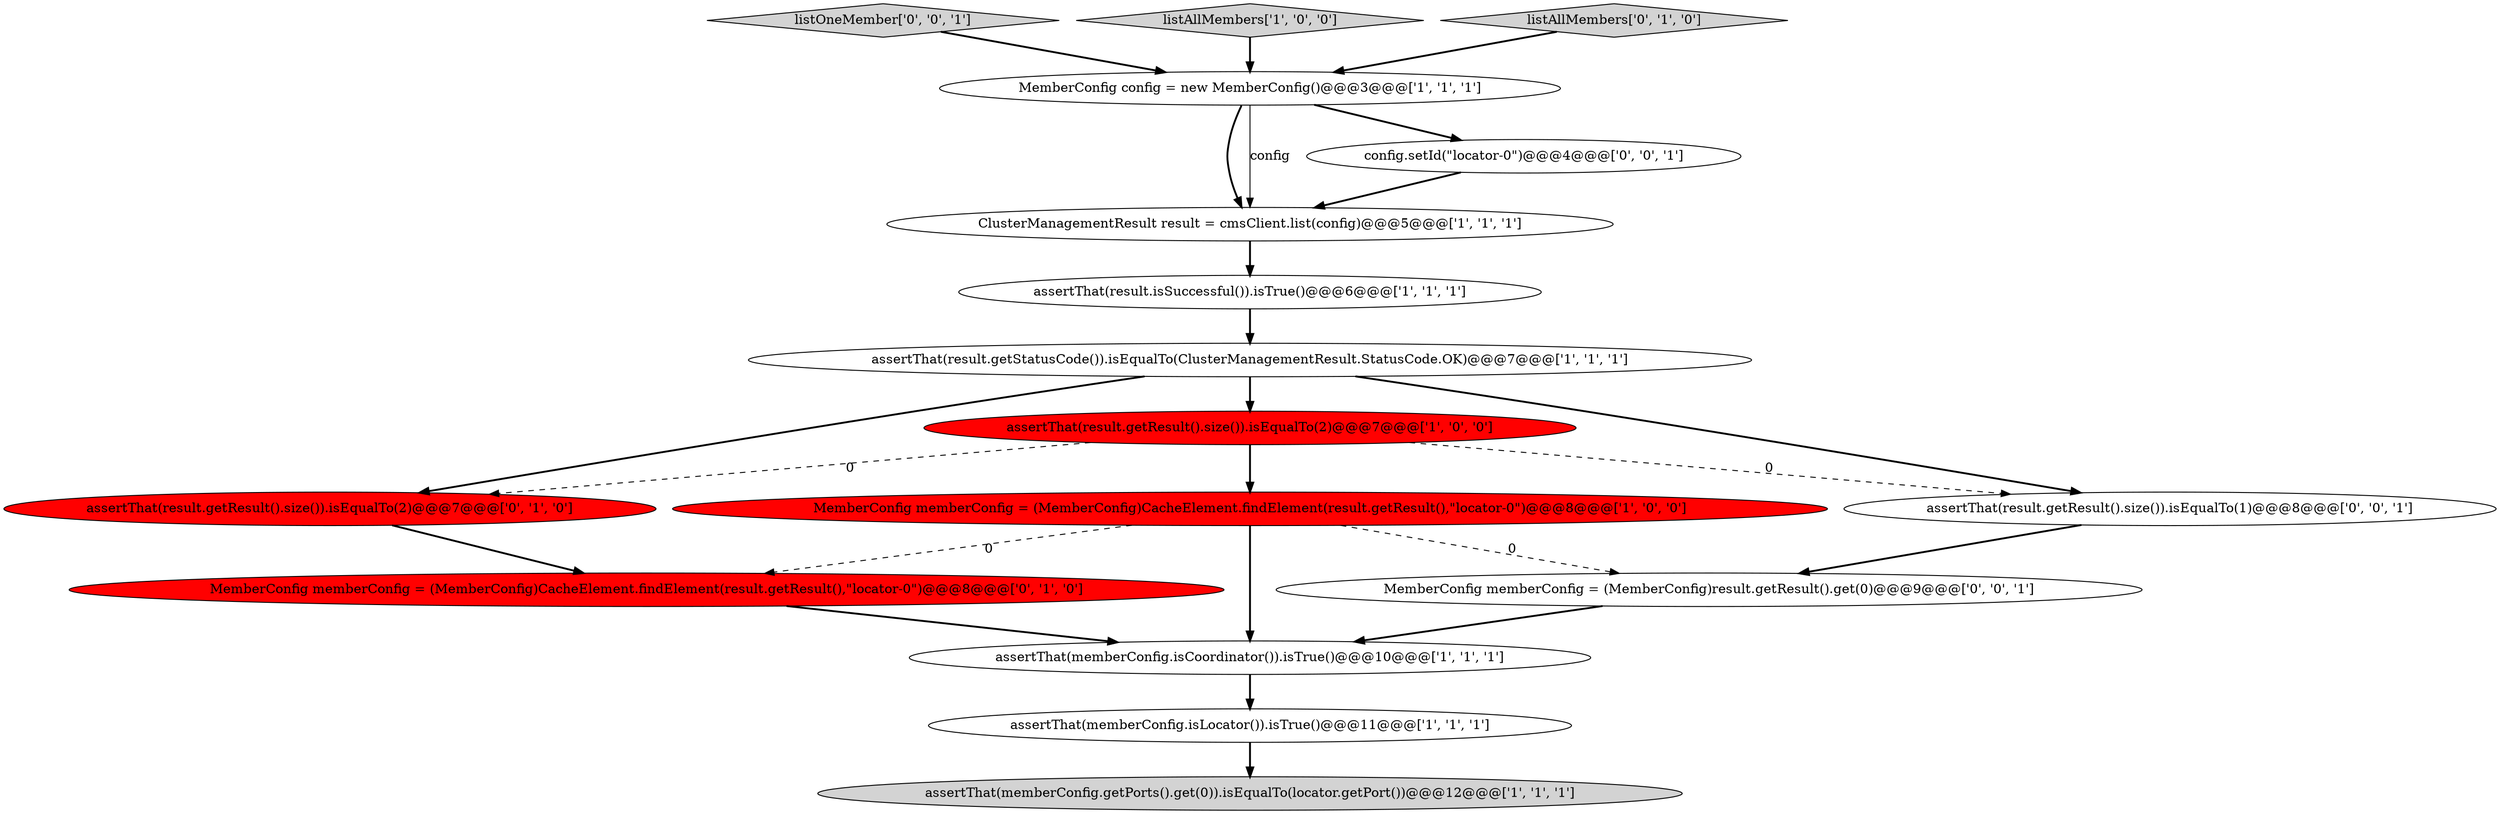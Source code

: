 digraph {
4 [style = filled, label = "MemberConfig config = new MemberConfig()@@@3@@@['1', '1', '1']", fillcolor = white, shape = ellipse image = "AAA0AAABBB1BBB"];
10 [style = filled, label = "assertThat(result.getResult().size()).isEqualTo(2)@@@7@@@['0', '1', '0']", fillcolor = red, shape = ellipse image = "AAA1AAABBB2BBB"];
15 [style = filled, label = "assertThat(result.getResult().size()).isEqualTo(1)@@@8@@@['0', '0', '1']", fillcolor = white, shape = ellipse image = "AAA0AAABBB3BBB"];
1 [style = filled, label = "MemberConfig memberConfig = (MemberConfig)CacheElement.findElement(result.getResult(),\"locator-0\")@@@8@@@['1', '0', '0']", fillcolor = red, shape = ellipse image = "AAA1AAABBB1BBB"];
8 [style = filled, label = "assertThat(memberConfig.getPorts().get(0)).isEqualTo(locator.getPort())@@@12@@@['1', '1', '1']", fillcolor = lightgray, shape = ellipse image = "AAA0AAABBB1BBB"];
5 [style = filled, label = "assertThat(result.getResult().size()).isEqualTo(2)@@@7@@@['1', '0', '0']", fillcolor = red, shape = ellipse image = "AAA1AAABBB1BBB"];
13 [style = filled, label = "listOneMember['0', '0', '1']", fillcolor = lightgray, shape = diamond image = "AAA0AAABBB3BBB"];
7 [style = filled, label = "assertThat(memberConfig.isCoordinator()).isTrue()@@@10@@@['1', '1', '1']", fillcolor = white, shape = ellipse image = "AAA0AAABBB1BBB"];
3 [style = filled, label = "listAllMembers['1', '0', '0']", fillcolor = lightgray, shape = diamond image = "AAA0AAABBB1BBB"];
2 [style = filled, label = "assertThat(memberConfig.isLocator()).isTrue()@@@11@@@['1', '1', '1']", fillcolor = white, shape = ellipse image = "AAA0AAABBB1BBB"];
0 [style = filled, label = "assertThat(result.isSuccessful()).isTrue()@@@6@@@['1', '1', '1']", fillcolor = white, shape = ellipse image = "AAA0AAABBB1BBB"];
9 [style = filled, label = "ClusterManagementResult result = cmsClient.list(config)@@@5@@@['1', '1', '1']", fillcolor = white, shape = ellipse image = "AAA0AAABBB1BBB"];
12 [style = filled, label = "listAllMembers['0', '1', '0']", fillcolor = lightgray, shape = diamond image = "AAA0AAABBB2BBB"];
16 [style = filled, label = "config.setId(\"locator-0\")@@@4@@@['0', '0', '1']", fillcolor = white, shape = ellipse image = "AAA0AAABBB3BBB"];
6 [style = filled, label = "assertThat(result.getStatusCode()).isEqualTo(ClusterManagementResult.StatusCode.OK)@@@7@@@['1', '1', '1']", fillcolor = white, shape = ellipse image = "AAA0AAABBB1BBB"];
11 [style = filled, label = "MemberConfig memberConfig = (MemberConfig)CacheElement.findElement(result.getResult(),\"locator-0\")@@@8@@@['0', '1', '0']", fillcolor = red, shape = ellipse image = "AAA1AAABBB2BBB"];
14 [style = filled, label = "MemberConfig memberConfig = (MemberConfig)result.getResult().get(0)@@@9@@@['0', '0', '1']", fillcolor = white, shape = ellipse image = "AAA0AAABBB3BBB"];
4->9 [style = bold, label=""];
4->9 [style = solid, label="config"];
9->0 [style = bold, label=""];
15->14 [style = bold, label=""];
1->14 [style = dashed, label="0"];
0->6 [style = bold, label=""];
1->7 [style = bold, label=""];
3->4 [style = bold, label=""];
6->15 [style = bold, label=""];
14->7 [style = bold, label=""];
5->1 [style = bold, label=""];
6->5 [style = bold, label=""];
12->4 [style = bold, label=""];
5->10 [style = dashed, label="0"];
7->2 [style = bold, label=""];
1->11 [style = dashed, label="0"];
6->10 [style = bold, label=""];
5->15 [style = dashed, label="0"];
13->4 [style = bold, label=""];
16->9 [style = bold, label=""];
11->7 [style = bold, label=""];
4->16 [style = bold, label=""];
2->8 [style = bold, label=""];
10->11 [style = bold, label=""];
}
